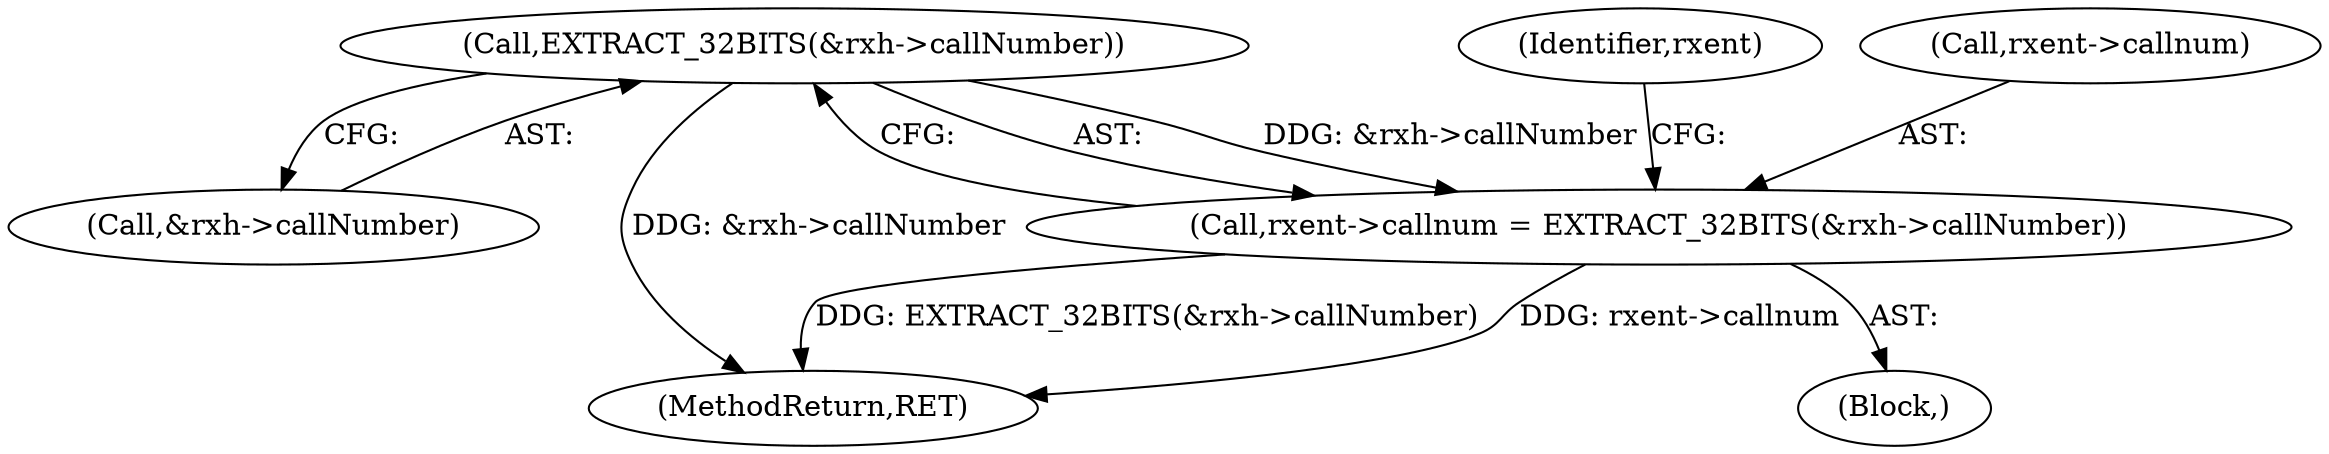 digraph "0_tcpdump_c24922e692a52121e853a84ead6b9337f4c08a94_0@pointer" {
"1000148" [label="(Call,EXTRACT_32BITS(&rxh->callNumber))"];
"1000144" [label="(Call,rxent->callnum = EXTRACT_32BITS(&rxh->callNumber))"];
"1000105" [label="(Block,)"];
"1000156" [label="(Identifier,rxent)"];
"1000145" [label="(Call,rxent->callnum)"];
"1000144" [label="(Call,rxent->callnum = EXTRACT_32BITS(&rxh->callNumber))"];
"1000148" [label="(Call,EXTRACT_32BITS(&rxh->callNumber))"];
"1000149" [label="(Call,&rxh->callNumber)"];
"1000198" [label="(MethodReturn,RET)"];
"1000148" -> "1000144"  [label="AST: "];
"1000148" -> "1000149"  [label="CFG: "];
"1000149" -> "1000148"  [label="AST: "];
"1000144" -> "1000148"  [label="CFG: "];
"1000148" -> "1000198"  [label="DDG: &rxh->callNumber"];
"1000148" -> "1000144"  [label="DDG: &rxh->callNumber"];
"1000144" -> "1000105"  [label="AST: "];
"1000145" -> "1000144"  [label="AST: "];
"1000156" -> "1000144"  [label="CFG: "];
"1000144" -> "1000198"  [label="DDG: EXTRACT_32BITS(&rxh->callNumber)"];
"1000144" -> "1000198"  [label="DDG: rxent->callnum"];
}
